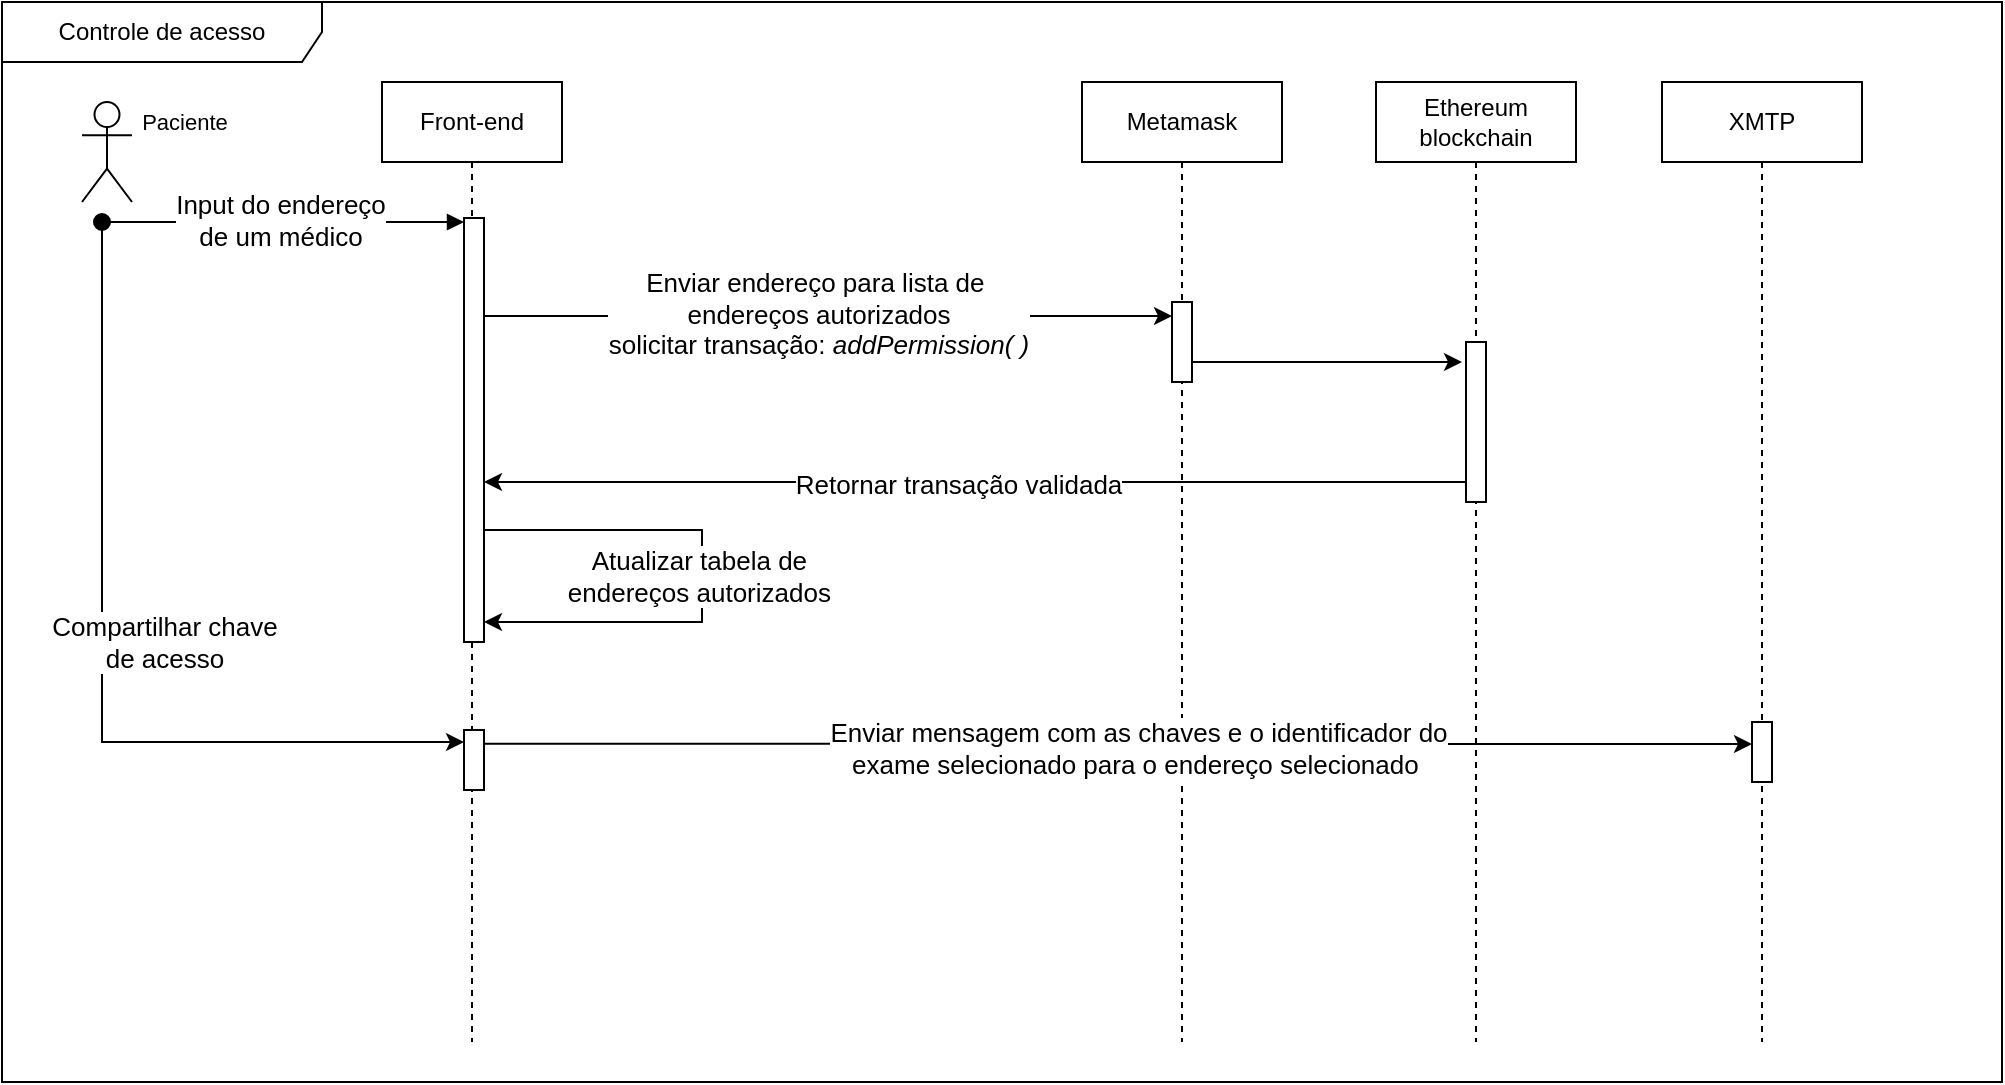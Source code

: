 <mxfile version="21.6.1" type="device">
  <diagram name="Page-1" id="gREZBYKBbj5wamh2ix0o">
    <mxGraphModel dx="1426" dy="790" grid="1" gridSize="10" guides="1" tooltips="1" connect="1" arrows="1" fold="1" page="1" pageScale="1" pageWidth="850" pageHeight="1100" math="0" shadow="0">
      <root>
        <mxCell id="0" />
        <mxCell id="1" parent="0" />
        <mxCell id="PY8S1pdIGDOGKxDd5c6O-1" value="Controle de acesso" style="shape=umlFrame;whiteSpace=wrap;html=1;pointerEvents=0;recursiveResize=0;container=1;collapsible=0;width=160;" parent="1" vertex="1">
          <mxGeometry x="10" y="20" width="1000" height="540" as="geometry" />
        </mxCell>
        <mxCell id="PY8S1pdIGDOGKxDd5c6O-30" style="edgeStyle=elbowEdgeStyle;rounded=0;orthogonalLoop=1;jettySize=auto;html=1;elbow=vertical;curved=0;" parent="PY8S1pdIGDOGKxDd5c6O-1" source="PY8S1pdIGDOGKxDd5c6O-20" edge="1">
          <mxGeometry relative="1" as="geometry">
            <mxPoint x="730" y="180" as="targetPoint" />
            <mxPoint x="610" y="205" as="sourcePoint" />
          </mxGeometry>
        </mxCell>
        <mxCell id="PY8S1pdIGDOGKxDd5c6O-25" value="XMTP" style="shape=umlLifeline;perimeter=lifelinePerimeter;whiteSpace=wrap;html=1;container=0;dropTarget=0;collapsible=0;recursiveResize=0;outlineConnect=0;portConstraint=eastwest;newEdgeStyle={&quot;edgeStyle&quot;:&quot;elbowEdgeStyle&quot;,&quot;elbow&quot;:&quot;vertical&quot;,&quot;curved&quot;:0,&quot;rounded&quot;:0};" parent="PY8S1pdIGDOGKxDd5c6O-1" vertex="1">
          <mxGeometry x="830" y="40" width="100" height="480" as="geometry" />
        </mxCell>
        <mxCell id="PY8S1pdIGDOGKxDd5c6O-26" value="" style="html=1;points=[];perimeter=orthogonalPerimeter;outlineConnect=0;targetShapes=umlLifeline;portConstraint=eastwest;newEdgeStyle={&quot;edgeStyle&quot;:&quot;elbowEdgeStyle&quot;,&quot;elbow&quot;:&quot;vertical&quot;,&quot;curved&quot;:0,&quot;rounded&quot;:0};" parent="PY8S1pdIGDOGKxDd5c6O-25" vertex="1">
          <mxGeometry x="45" y="320" width="10" height="30" as="geometry" />
        </mxCell>
        <mxCell id="PY8S1pdIGDOGKxDd5c6O-2" value="Ethereum blockchain" style="shape=umlLifeline;perimeter=lifelinePerimeter;whiteSpace=wrap;html=1;container=0;dropTarget=0;collapsible=0;recursiveResize=0;outlineConnect=0;portConstraint=eastwest;newEdgeStyle={&quot;edgeStyle&quot;:&quot;elbowEdgeStyle&quot;,&quot;elbow&quot;:&quot;vertical&quot;,&quot;curved&quot;:0,&quot;rounded&quot;:0};" parent="1" vertex="1">
          <mxGeometry x="697" y="60" width="100" height="480" as="geometry" />
        </mxCell>
        <mxCell id="PY8S1pdIGDOGKxDd5c6O-3" value="" style="html=1;points=[];perimeter=orthogonalPerimeter;outlineConnect=0;targetShapes=umlLifeline;portConstraint=eastwest;newEdgeStyle={&quot;edgeStyle&quot;:&quot;elbowEdgeStyle&quot;,&quot;elbow&quot;:&quot;vertical&quot;,&quot;curved&quot;:0,&quot;rounded&quot;:0};" parent="PY8S1pdIGDOGKxDd5c6O-2" vertex="1">
          <mxGeometry x="45" y="130" width="10" height="80" as="geometry" />
        </mxCell>
        <mxCell id="PY8S1pdIGDOGKxDd5c6O-4" value="Front-end" style="shape=umlLifeline;perimeter=lifelinePerimeter;whiteSpace=wrap;html=1;container=0;dropTarget=0;collapsible=0;recursiveResize=0;outlineConnect=0;portConstraint=eastwest;newEdgeStyle={&quot;edgeStyle&quot;:&quot;elbowEdgeStyle&quot;,&quot;elbow&quot;:&quot;vertical&quot;,&quot;curved&quot;:0,&quot;rounded&quot;:0};" parent="1" vertex="1">
          <mxGeometry x="200" y="60" width="90" height="480" as="geometry" />
        </mxCell>
        <mxCell id="PY8S1pdIGDOGKxDd5c6O-5" value="&lt;font style=&quot;font-size: 13px;&quot;&gt;&lt;br&gt;&lt;/font&gt;" style="html=1;verticalAlign=bottom;startArrow=oval;endArrow=block;startSize=8;edgeStyle=elbowEdgeStyle;elbow=vertical;curved=0;rounded=0;" parent="PY8S1pdIGDOGKxDd5c6O-4" edge="1">
          <mxGeometry relative="1" as="geometry">
            <mxPoint x="-140" y="70" as="sourcePoint" />
            <mxPoint x="41" y="70" as="targetPoint" />
          </mxGeometry>
        </mxCell>
        <mxCell id="PY8S1pdIGDOGKxDd5c6O-6" value="Paciente" style="edgeLabel;html=1;align=center;verticalAlign=middle;resizable=0;points=[];" parent="PY8S1pdIGDOGKxDd5c6O-5" vertex="1" connectable="0">
          <mxGeometry x="-0.989" y="-4" relative="1" as="geometry">
            <mxPoint x="40" y="-54" as="offset" />
          </mxGeometry>
        </mxCell>
        <mxCell id="PY8S1pdIGDOGKxDd5c6O-7" value="&lt;font style=&quot;font-size: 13px;&quot;&gt;Input do endereço&lt;br&gt;de um médico&lt;/font&gt;" style="edgeLabel;html=1;align=center;verticalAlign=middle;resizable=0;points=[];" parent="PY8S1pdIGDOGKxDd5c6O-5" vertex="1" connectable="0">
          <mxGeometry x="-0.228" y="1" relative="1" as="geometry">
            <mxPoint x="19" as="offset" />
          </mxGeometry>
        </mxCell>
        <mxCell id="PY8S1pdIGDOGKxDd5c6O-8" value="" style="html=1;points=[];perimeter=orthogonalPerimeter;outlineConnect=0;targetShapes=umlLifeline;portConstraint=eastwest;newEdgeStyle={&quot;edgeStyle&quot;:&quot;elbowEdgeStyle&quot;,&quot;elbow&quot;:&quot;vertical&quot;,&quot;curved&quot;:0,&quot;rounded&quot;:0};" parent="PY8S1pdIGDOGKxDd5c6O-4" vertex="1">
          <mxGeometry x="41" y="68" width="10" height="212" as="geometry" />
        </mxCell>
        <mxCell id="PY8S1pdIGDOGKxDd5c6O-12" value="" style="html=1;points=[];perimeter=orthogonalPerimeter;outlineConnect=0;targetShapes=umlLifeline;portConstraint=eastwest;newEdgeStyle={&quot;edgeStyle&quot;:&quot;elbowEdgeStyle&quot;,&quot;elbow&quot;:&quot;vertical&quot;,&quot;curved&quot;:0,&quot;rounded&quot;:0};" parent="PY8S1pdIGDOGKxDd5c6O-4" vertex="1">
          <mxGeometry x="41" y="324" width="10" height="30" as="geometry" />
        </mxCell>
        <mxCell id="PY8S1pdIGDOGKxDd5c6O-19" value="Metamask" style="shape=umlLifeline;perimeter=lifelinePerimeter;whiteSpace=wrap;html=1;container=0;dropTarget=0;collapsible=0;recursiveResize=0;outlineConnect=0;portConstraint=eastwest;newEdgeStyle={&quot;edgeStyle&quot;:&quot;elbowEdgeStyle&quot;,&quot;elbow&quot;:&quot;vertical&quot;,&quot;curved&quot;:0,&quot;rounded&quot;:0};" parent="1" vertex="1">
          <mxGeometry x="550" y="60" width="100" height="480" as="geometry" />
        </mxCell>
        <mxCell id="PY8S1pdIGDOGKxDd5c6O-20" value="" style="html=1;points=[];perimeter=orthogonalPerimeter;outlineConnect=0;targetShapes=umlLifeline;portConstraint=eastwest;newEdgeStyle={&quot;edgeStyle&quot;:&quot;elbowEdgeStyle&quot;,&quot;elbow&quot;:&quot;vertical&quot;,&quot;curved&quot;:0,&quot;rounded&quot;:0};" parent="PY8S1pdIGDOGKxDd5c6O-19" vertex="1">
          <mxGeometry x="45" y="110" width="10" height="40" as="geometry" />
        </mxCell>
        <mxCell id="PY8S1pdIGDOGKxDd5c6O-23" style="edgeStyle=elbowEdgeStyle;rounded=0;orthogonalLoop=1;jettySize=auto;html=1;elbow=horizontal;curved=0;" parent="1" source="PY8S1pdIGDOGKxDd5c6O-3" target="PY8S1pdIGDOGKxDd5c6O-8" edge="1">
          <mxGeometry relative="1" as="geometry">
            <mxPoint x="730" y="370" as="sourcePoint" />
            <mxPoint x="290" y="260" as="targetPoint" />
            <Array as="points">
              <mxPoint x="360" y="260" />
            </Array>
          </mxGeometry>
        </mxCell>
        <mxCell id="PY8S1pdIGDOGKxDd5c6O-24" value="&lt;font style=&quot;font-size: 13px;&quot;&gt;Retornar transação validada&lt;/font&gt;" style="edgeLabel;html=1;align=center;verticalAlign=middle;resizable=0;points=[];" parent="PY8S1pdIGDOGKxDd5c6O-23" vertex="1" connectable="0">
          <mxGeometry x="-0.53" y="1" relative="1" as="geometry">
            <mxPoint x="-139" as="offset" />
          </mxGeometry>
        </mxCell>
        <mxCell id="PY8S1pdIGDOGKxDd5c6O-29" value="" style="shape=umlActor;verticalLabelPosition=bottom;verticalAlign=top;html=1;outlineConnect=0;" parent="1" vertex="1">
          <mxGeometry x="50" y="70" width="25" height="50" as="geometry" />
        </mxCell>
        <mxCell id="PY8S1pdIGDOGKxDd5c6O-21" style="edgeStyle=elbowEdgeStyle;rounded=0;orthogonalLoop=1;jettySize=auto;html=1;elbow=vertical;curved=0;" parent="1" source="PY8S1pdIGDOGKxDd5c6O-8" edge="1">
          <mxGeometry relative="1" as="geometry">
            <mxPoint x="276" y="177.2" as="sourcePoint" />
            <mxPoint x="595" y="177" as="targetPoint" />
          </mxGeometry>
        </mxCell>
        <mxCell id="PY8S1pdIGDOGKxDd5c6O-22" value="&lt;font style=&quot;font-size: 13px;&quot;&gt;Enviar endereço para lista de&amp;nbsp;&lt;br&gt;endereços autorizados&lt;br&gt;solicitar transação:&amp;nbsp;&lt;i&gt;addPermission( )&lt;/i&gt;&lt;/font&gt;" style="edgeLabel;html=1;align=center;verticalAlign=middle;resizable=0;points=[];" parent="PY8S1pdIGDOGKxDd5c6O-21" vertex="1" connectable="0">
          <mxGeometry x="-0.446" relative="1" as="geometry">
            <mxPoint x="71" y="-1" as="offset" />
          </mxGeometry>
        </mxCell>
        <mxCell id="PY8S1pdIGDOGKxDd5c6O-33" value="" style="endArrow=classic;html=1;rounded=0;" parent="1" target="PY8S1pdIGDOGKxDd5c6O-8" edge="1">
          <mxGeometry width="50" height="50" relative="1" as="geometry">
            <mxPoint x="251" y="284" as="sourcePoint" />
            <mxPoint x="361" y="284" as="targetPoint" />
            <Array as="points">
              <mxPoint x="360" y="284" />
              <mxPoint x="360" y="320" />
              <mxPoint x="360" y="330" />
              <mxPoint x="300" y="330" />
            </Array>
          </mxGeometry>
        </mxCell>
        <mxCell id="PY8S1pdIGDOGKxDd5c6O-34" value="&lt;font style=&quot;font-size: 13px;&quot;&gt;Atualizar tabela de&amp;nbsp;&lt;br&gt;endereços autorizados&amp;nbsp;&lt;/font&gt;" style="edgeLabel;html=1;align=center;verticalAlign=middle;resizable=0;points=[];" parent="PY8S1pdIGDOGKxDd5c6O-33" vertex="1" connectable="0">
          <mxGeometry x="0.01" relative="1" as="geometry">
            <mxPoint y="-2" as="offset" />
          </mxGeometry>
        </mxCell>
        <mxCell id="PY8S1pdIGDOGKxDd5c6O-27" style="edgeStyle=elbowEdgeStyle;rounded=0;orthogonalLoop=1;jettySize=auto;html=1;elbow=vertical;curved=0;" parent="1" edge="1">
          <mxGeometry relative="1" as="geometry">
            <mxPoint x="251" y="390.857" as="sourcePoint" />
            <mxPoint x="885" y="390.857" as="targetPoint" />
          </mxGeometry>
        </mxCell>
        <mxCell id="PY8S1pdIGDOGKxDd5c6O-28" value="&lt;font style=&quot;font-size: 13px;&quot;&gt;Enviar mensagem com as chaves e o identificador&amp;nbsp;do &lt;br&gt;exame selecionado para o endereço selecionado&amp;nbsp;&lt;/font&gt;" style="edgeLabel;html=1;align=center;verticalAlign=middle;resizable=0;points=[];" parent="PY8S1pdIGDOGKxDd5c6O-27" vertex="1" connectable="0">
          <mxGeometry x="-0.558" y="-1" relative="1" as="geometry">
            <mxPoint x="187" y="1" as="offset" />
          </mxGeometry>
        </mxCell>
        <mxCell id="PY8S1pdIGDOGKxDd5c6O-35" value="" style="endArrow=classic;html=1;rounded=0;" parent="1" target="PY8S1pdIGDOGKxDd5c6O-12" edge="1">
          <mxGeometry width="50" height="50" relative="1" as="geometry">
            <mxPoint x="60" y="130" as="sourcePoint" />
            <mxPoint x="220" y="390" as="targetPoint" />
            <Array as="points">
              <mxPoint x="60" y="200" />
              <mxPoint x="60" y="390" />
              <mxPoint x="150" y="390" />
            </Array>
          </mxGeometry>
        </mxCell>
        <mxCell id="PY8S1pdIGDOGKxDd5c6O-36" value="&lt;font style=&quot;font-size: 13px;&quot;&gt;Compartilhar chave &lt;br&gt;de acesso&lt;/font&gt;" style="edgeLabel;html=1;align=center;verticalAlign=middle;resizable=0;points=[];" parent="PY8S1pdIGDOGKxDd5c6O-35" vertex="1" connectable="0">
          <mxGeometry x="0.354" relative="1" as="geometry">
            <mxPoint x="-8" y="-50" as="offset" />
          </mxGeometry>
        </mxCell>
      </root>
    </mxGraphModel>
  </diagram>
</mxfile>
